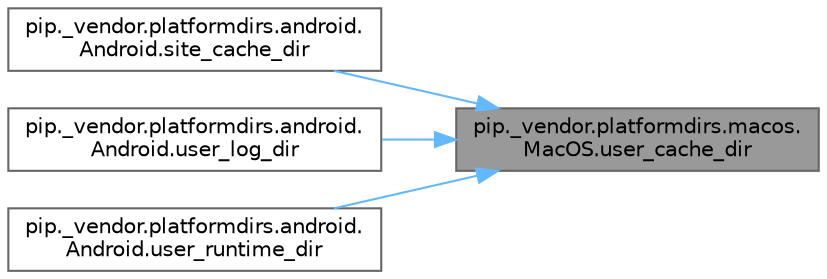 digraph "pip._vendor.platformdirs.macos.MacOS.user_cache_dir"
{
 // LATEX_PDF_SIZE
  bgcolor="transparent";
  edge [fontname=Helvetica,fontsize=10,labelfontname=Helvetica,labelfontsize=10];
  node [fontname=Helvetica,fontsize=10,shape=box,height=0.2,width=0.4];
  rankdir="RL";
  Node1 [id="Node000001",label="pip._vendor.platformdirs.macos.\lMacOS.user_cache_dir",height=0.2,width=0.4,color="gray40", fillcolor="grey60", style="filled", fontcolor="black",tooltip=" "];
  Node1 -> Node2 [id="edge1_Node000001_Node000002",dir="back",color="steelblue1",style="solid",tooltip=" "];
  Node2 [id="Node000002",label="pip._vendor.platformdirs.android.\lAndroid.site_cache_dir",height=0.2,width=0.4,color="grey40", fillcolor="white", style="filled",URL="$classpip_1_1__vendor_1_1platformdirs_1_1android_1_1_android.html#aecc1d7bd3a156e1213dac6220dcba67a",tooltip=" "];
  Node1 -> Node3 [id="edge2_Node000001_Node000003",dir="back",color="steelblue1",style="solid",tooltip=" "];
  Node3 [id="Node000003",label="pip._vendor.platformdirs.android.\lAndroid.user_log_dir",height=0.2,width=0.4,color="grey40", fillcolor="white", style="filled",URL="$classpip_1_1__vendor_1_1platformdirs_1_1android_1_1_android.html#aced238873ace0ab3c82dd0863e6d3fac",tooltip=" "];
  Node1 -> Node4 [id="edge3_Node000001_Node000004",dir="back",color="steelblue1",style="solid",tooltip=" "];
  Node4 [id="Node000004",label="pip._vendor.platformdirs.android.\lAndroid.user_runtime_dir",height=0.2,width=0.4,color="grey40", fillcolor="white", style="filled",URL="$classpip_1_1__vendor_1_1platformdirs_1_1android_1_1_android.html#a59faaad23f4da029bf104ec474a9ee2a",tooltip=" "];
}
